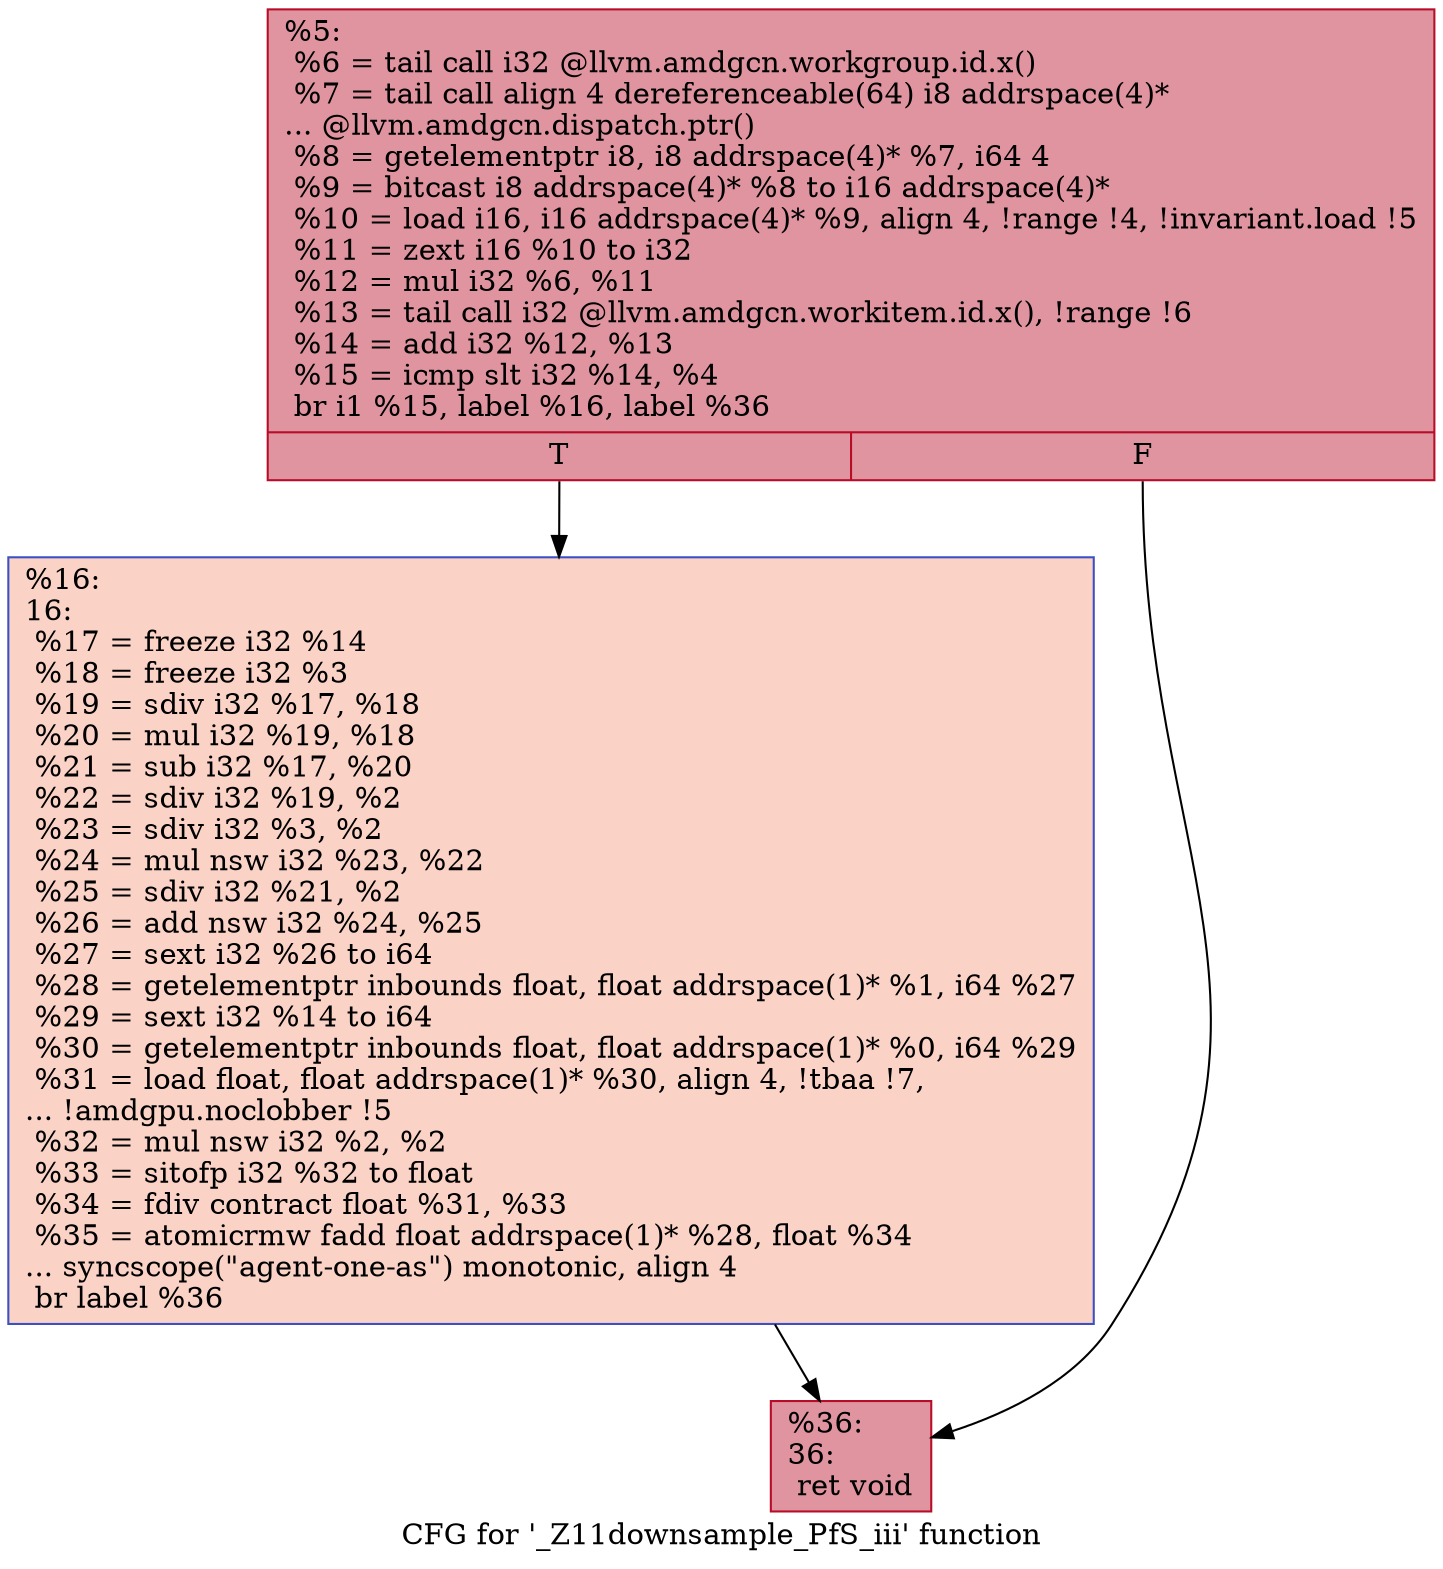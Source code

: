 digraph "CFG for '_Z11downsample_PfS_iii' function" {
	label="CFG for '_Z11downsample_PfS_iii' function";

	Node0x5f971f0 [shape=record,color="#b70d28ff", style=filled, fillcolor="#b70d2870",label="{%5:\l  %6 = tail call i32 @llvm.amdgcn.workgroup.id.x()\l  %7 = tail call align 4 dereferenceable(64) i8 addrspace(4)*\l... @llvm.amdgcn.dispatch.ptr()\l  %8 = getelementptr i8, i8 addrspace(4)* %7, i64 4\l  %9 = bitcast i8 addrspace(4)* %8 to i16 addrspace(4)*\l  %10 = load i16, i16 addrspace(4)* %9, align 4, !range !4, !invariant.load !5\l  %11 = zext i16 %10 to i32\l  %12 = mul i32 %6, %11\l  %13 = tail call i32 @llvm.amdgcn.workitem.id.x(), !range !6\l  %14 = add i32 %12, %13\l  %15 = icmp slt i32 %14, %4\l  br i1 %15, label %16, label %36\l|{<s0>T|<s1>F}}"];
	Node0x5f971f0:s0 -> Node0x5f990b0;
	Node0x5f971f0:s1 -> Node0x5f99140;
	Node0x5f990b0 [shape=record,color="#3d50c3ff", style=filled, fillcolor="#f59c7d70",label="{%16:\l16:                                               \l  %17 = freeze i32 %14\l  %18 = freeze i32 %3\l  %19 = sdiv i32 %17, %18\l  %20 = mul i32 %19, %18\l  %21 = sub i32 %17, %20\l  %22 = sdiv i32 %19, %2\l  %23 = sdiv i32 %3, %2\l  %24 = mul nsw i32 %23, %22\l  %25 = sdiv i32 %21, %2\l  %26 = add nsw i32 %24, %25\l  %27 = sext i32 %26 to i64\l  %28 = getelementptr inbounds float, float addrspace(1)* %1, i64 %27\l  %29 = sext i32 %14 to i64\l  %30 = getelementptr inbounds float, float addrspace(1)* %0, i64 %29\l  %31 = load float, float addrspace(1)* %30, align 4, !tbaa !7,\l... !amdgpu.noclobber !5\l  %32 = mul nsw i32 %2, %2\l  %33 = sitofp i32 %32 to float\l  %34 = fdiv contract float %31, %33\l  %35 = atomicrmw fadd float addrspace(1)* %28, float %34\l... syncscope(\"agent-one-as\") monotonic, align 4\l  br label %36\l}"];
	Node0x5f990b0 -> Node0x5f99140;
	Node0x5f99140 [shape=record,color="#b70d28ff", style=filled, fillcolor="#b70d2870",label="{%36:\l36:                                               \l  ret void\l}"];
}
